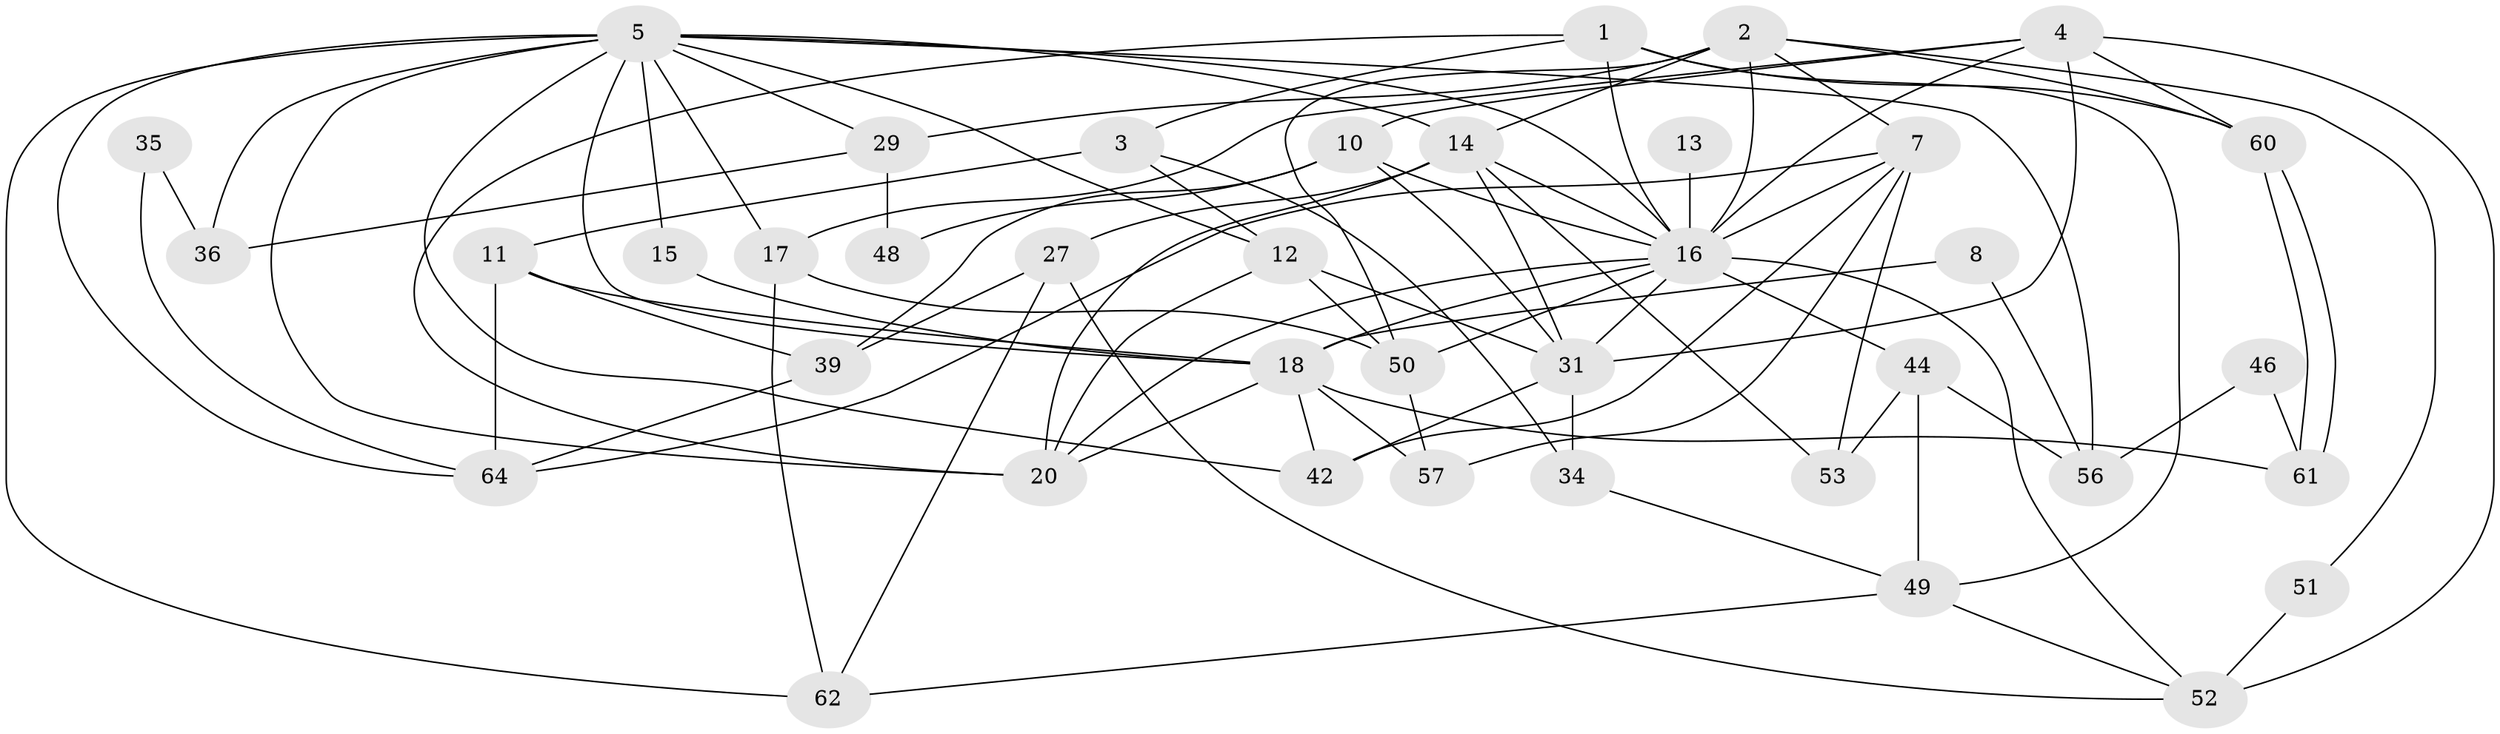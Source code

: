// original degree distribution, {2: 0.18461538461538463, 4: 0.35384615384615387, 3: 0.12307692307692308, 5: 0.2153846153846154, 6: 0.09230769230769231, 7: 0.03076923076923077}
// Generated by graph-tools (version 1.1) at 2025/18/03/04/25 18:18:40]
// undirected, 39 vertices, 92 edges
graph export_dot {
graph [start="1"]
  node [color=gray90,style=filled];
  1 [super="+45"];
  2 [super="+38+23"];
  3 [super="+21"];
  4 [super="+9"];
  5 [super="+43+63+6"];
  7 [super="+25+55"];
  8;
  10 [super="+33+24"];
  11 [super="+65"];
  12 [super="+19"];
  13;
  14 [super="+37"];
  15;
  16 [super="+22+26"];
  17;
  18 [super="+28"];
  20;
  27;
  29;
  31 [super="+59"];
  34;
  35;
  36;
  39;
  42;
  44;
  46;
  48;
  49;
  50;
  51;
  52 [super="+58"];
  53;
  56;
  57;
  60;
  61;
  62;
  64;
  1 -- 16;
  1 -- 49;
  1 -- 3;
  1 -- 20;
  1 -- 60;
  2 -- 60;
  2 -- 29 [weight=2];
  2 -- 16 [weight=2];
  2 -- 51;
  2 -- 14 [weight=2];
  2 -- 50;
  2 -- 7;
  3 -- 34;
  3 -- 11;
  3 -- 12;
  4 -- 60;
  4 -- 52 [weight=2];
  4 -- 16;
  4 -- 17;
  4 -- 10;
  4 -- 31;
  5 -- 29;
  5 -- 20;
  5 -- 62;
  5 -- 56;
  5 -- 42;
  5 -- 14;
  5 -- 64;
  5 -- 36 [weight=2];
  5 -- 12;
  5 -- 15;
  5 -- 16 [weight=2];
  5 -- 17;
  5 -- 18;
  7 -- 16;
  7 -- 64;
  7 -- 53;
  7 -- 42 [weight=2];
  7 -- 57;
  8 -- 56;
  8 -- 18;
  10 -- 31 [weight=2];
  10 -- 48;
  10 -- 39;
  10 -- 16 [weight=2];
  11 -- 39;
  11 -- 64;
  11 -- 18;
  12 -- 31;
  12 -- 50;
  12 -- 20;
  13 -- 16 [weight=2];
  14 -- 31;
  14 -- 53;
  14 -- 20;
  14 -- 27;
  14 -- 16;
  15 -- 18;
  16 -- 44;
  16 -- 50;
  16 -- 20;
  16 -- 18;
  16 -- 52;
  16 -- 31;
  17 -- 50;
  17 -- 62;
  18 -- 42;
  18 -- 20;
  18 -- 57;
  18 -- 61;
  27 -- 62;
  27 -- 39;
  27 -- 52;
  29 -- 36;
  29 -- 48;
  31 -- 34;
  31 -- 42;
  34 -- 49;
  35 -- 64;
  35 -- 36;
  39 -- 64;
  44 -- 49;
  44 -- 53;
  44 -- 56;
  46 -- 56;
  46 -- 61;
  49 -- 62;
  49 -- 52;
  50 -- 57;
  51 -- 52;
  60 -- 61;
  60 -- 61;
}
